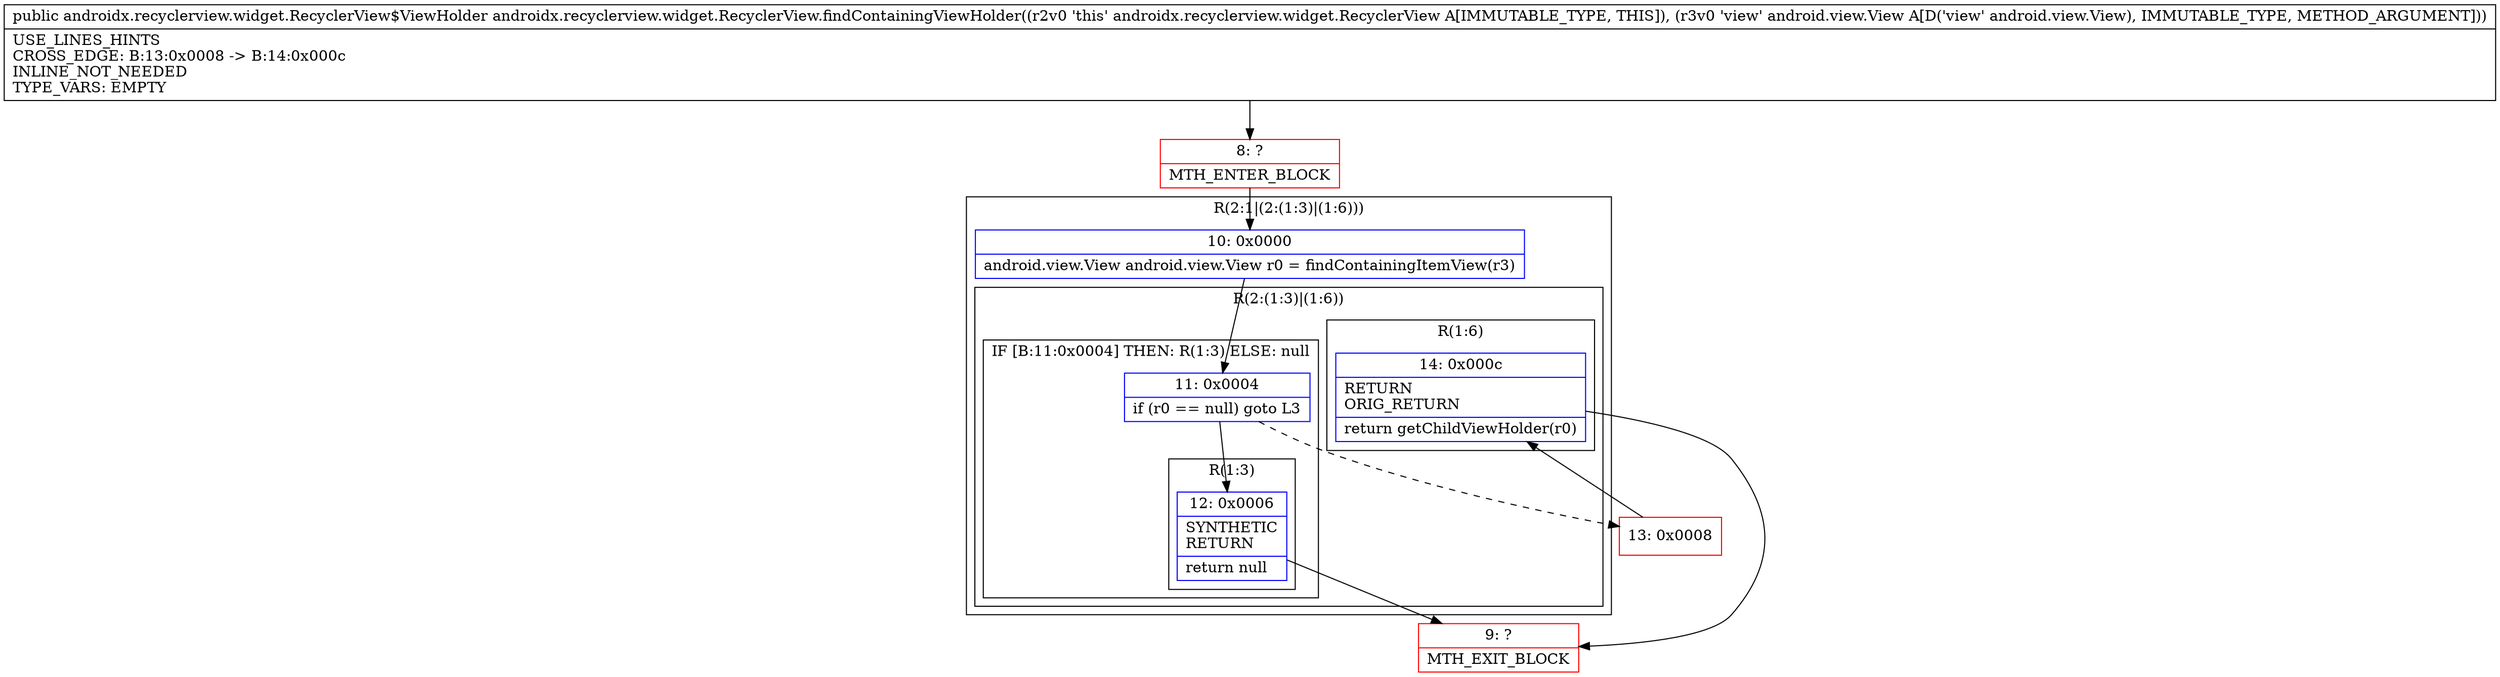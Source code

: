 digraph "CFG forandroidx.recyclerview.widget.RecyclerView.findContainingViewHolder(Landroid\/view\/View;)Landroidx\/recyclerview\/widget\/RecyclerView$ViewHolder;" {
subgraph cluster_Region_1489740839 {
label = "R(2:1|(2:(1:3)|(1:6)))";
node [shape=record,color=blue];
Node_10 [shape=record,label="{10\:\ 0x0000|android.view.View android.view.View r0 = findContainingItemView(r3)\l}"];
subgraph cluster_Region_1399413354 {
label = "R(2:(1:3)|(1:6))";
node [shape=record,color=blue];
subgraph cluster_IfRegion_788246597 {
label = "IF [B:11:0x0004] THEN: R(1:3) ELSE: null";
node [shape=record,color=blue];
Node_11 [shape=record,label="{11\:\ 0x0004|if (r0 == null) goto L3\l}"];
subgraph cluster_Region_102420094 {
label = "R(1:3)";
node [shape=record,color=blue];
Node_12 [shape=record,label="{12\:\ 0x0006|SYNTHETIC\lRETURN\l|return null\l}"];
}
}
subgraph cluster_Region_265268758 {
label = "R(1:6)";
node [shape=record,color=blue];
Node_14 [shape=record,label="{14\:\ 0x000c|RETURN\lORIG_RETURN\l|return getChildViewHolder(r0)\l}"];
}
}
}
Node_8 [shape=record,color=red,label="{8\:\ ?|MTH_ENTER_BLOCK\l}"];
Node_9 [shape=record,color=red,label="{9\:\ ?|MTH_EXIT_BLOCK\l}"];
Node_13 [shape=record,color=red,label="{13\:\ 0x0008}"];
MethodNode[shape=record,label="{public androidx.recyclerview.widget.RecyclerView$ViewHolder androidx.recyclerview.widget.RecyclerView.findContainingViewHolder((r2v0 'this' androidx.recyclerview.widget.RecyclerView A[IMMUTABLE_TYPE, THIS]), (r3v0 'view' android.view.View A[D('view' android.view.View), IMMUTABLE_TYPE, METHOD_ARGUMENT]))  | USE_LINES_HINTS\lCROSS_EDGE: B:13:0x0008 \-\> B:14:0x000c\lINLINE_NOT_NEEDED\lTYPE_VARS: EMPTY\l}"];
MethodNode -> Node_8;Node_10 -> Node_11;
Node_11 -> Node_12;
Node_11 -> Node_13[style=dashed];
Node_12 -> Node_9;
Node_14 -> Node_9;
Node_8 -> Node_10;
Node_13 -> Node_14;
}

